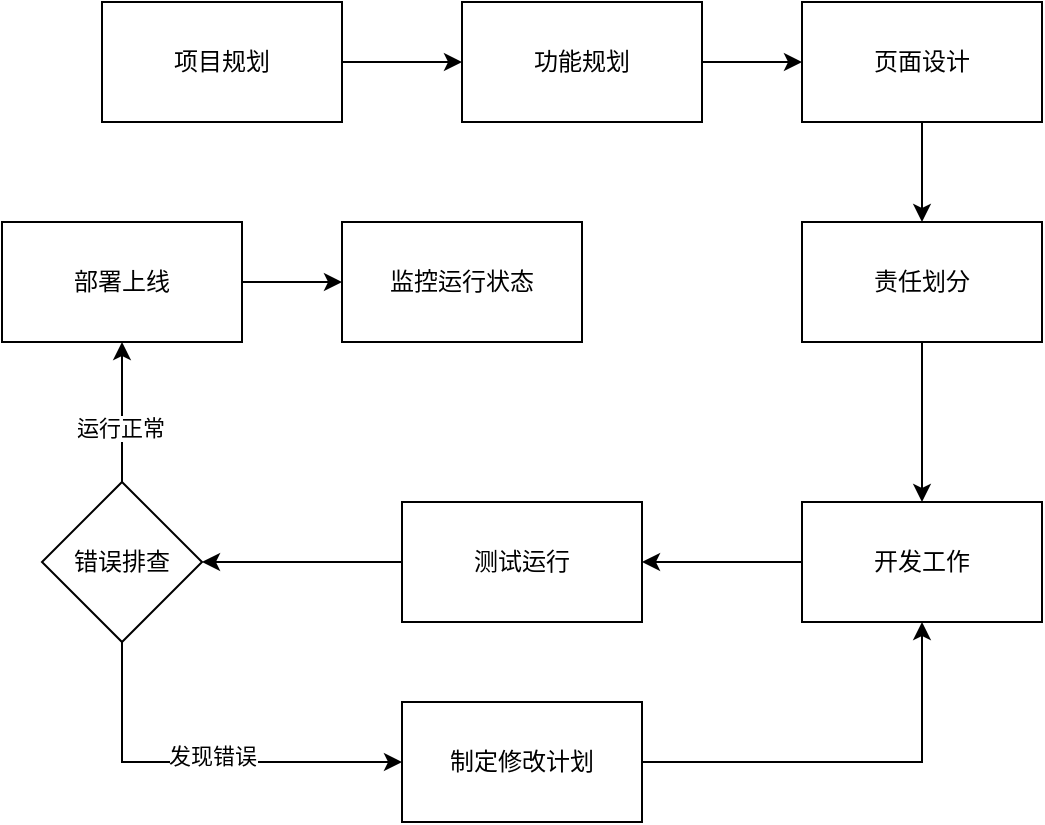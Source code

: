 <mxfile version="13.10.4" type="github">
  <diagram id="epAC4Sw8KyaGYTRE4gcv" name="第 1 页">
    <mxGraphModel dx="1278" dy="500" grid="1" gridSize="10" guides="1" tooltips="1" connect="1" arrows="1" fold="1" page="1" pageScale="1" pageWidth="827" pageHeight="1169" math="0" shadow="0">
      <root>
        <mxCell id="0" />
        <mxCell id="1" parent="0" />
        <mxCell id="M1EEBKgpfXETS7wUbJfp-3" value="" style="edgeStyle=orthogonalEdgeStyle;rounded=0;orthogonalLoop=1;jettySize=auto;html=1;" edge="1" parent="1" source="M1EEBKgpfXETS7wUbJfp-1" target="M1EEBKgpfXETS7wUbJfp-2">
          <mxGeometry relative="1" as="geometry" />
        </mxCell>
        <mxCell id="M1EEBKgpfXETS7wUbJfp-1" value="项目规划" style="rounded=0;whiteSpace=wrap;html=1;" vertex="1" parent="1">
          <mxGeometry x="150" y="70" width="120" height="60" as="geometry" />
        </mxCell>
        <mxCell id="M1EEBKgpfXETS7wUbJfp-5" value="" style="edgeStyle=orthogonalEdgeStyle;rounded=0;orthogonalLoop=1;jettySize=auto;html=1;" edge="1" parent="1" source="M1EEBKgpfXETS7wUbJfp-2" target="M1EEBKgpfXETS7wUbJfp-4">
          <mxGeometry relative="1" as="geometry" />
        </mxCell>
        <mxCell id="M1EEBKgpfXETS7wUbJfp-2" value="功能规划" style="whiteSpace=wrap;html=1;rounded=0;" vertex="1" parent="1">
          <mxGeometry x="330" y="70" width="120" height="60" as="geometry" />
        </mxCell>
        <mxCell id="M1EEBKgpfXETS7wUbJfp-7" value="" style="edgeStyle=orthogonalEdgeStyle;rounded=0;orthogonalLoop=1;jettySize=auto;html=1;" edge="1" parent="1" source="M1EEBKgpfXETS7wUbJfp-4" target="M1EEBKgpfXETS7wUbJfp-6">
          <mxGeometry relative="1" as="geometry" />
        </mxCell>
        <mxCell id="M1EEBKgpfXETS7wUbJfp-4" value="页面设计" style="whiteSpace=wrap;html=1;rounded=0;" vertex="1" parent="1">
          <mxGeometry x="500" y="70" width="120" height="60" as="geometry" />
        </mxCell>
        <mxCell id="M1EEBKgpfXETS7wUbJfp-9" value="" style="edgeStyle=orthogonalEdgeStyle;rounded=0;orthogonalLoop=1;jettySize=auto;html=1;" edge="1" parent="1" source="M1EEBKgpfXETS7wUbJfp-6" target="M1EEBKgpfXETS7wUbJfp-8">
          <mxGeometry relative="1" as="geometry" />
        </mxCell>
        <mxCell id="M1EEBKgpfXETS7wUbJfp-6" value="责任划分" style="whiteSpace=wrap;html=1;rounded=0;" vertex="1" parent="1">
          <mxGeometry x="500" y="180" width="120" height="60" as="geometry" />
        </mxCell>
        <mxCell id="M1EEBKgpfXETS7wUbJfp-11" value="" style="edgeStyle=orthogonalEdgeStyle;rounded=0;orthogonalLoop=1;jettySize=auto;html=1;" edge="1" parent="1" source="M1EEBKgpfXETS7wUbJfp-8" target="M1EEBKgpfXETS7wUbJfp-10">
          <mxGeometry relative="1" as="geometry" />
        </mxCell>
        <mxCell id="M1EEBKgpfXETS7wUbJfp-8" value="开发工作" style="whiteSpace=wrap;html=1;rounded=0;" vertex="1" parent="1">
          <mxGeometry x="500" y="320" width="120" height="60" as="geometry" />
        </mxCell>
        <mxCell id="M1EEBKgpfXETS7wUbJfp-15" value="" style="edgeStyle=orthogonalEdgeStyle;rounded=0;orthogonalLoop=1;jettySize=auto;html=1;" edge="1" parent="1" source="M1EEBKgpfXETS7wUbJfp-10" target="M1EEBKgpfXETS7wUbJfp-14">
          <mxGeometry relative="1" as="geometry" />
        </mxCell>
        <mxCell id="M1EEBKgpfXETS7wUbJfp-10" value="测试运行" style="whiteSpace=wrap;html=1;rounded=0;" vertex="1" parent="1">
          <mxGeometry x="300" y="320" width="120" height="60" as="geometry" />
        </mxCell>
        <mxCell id="M1EEBKgpfXETS7wUbJfp-22" value="" style="edgeStyle=orthogonalEdgeStyle;rounded=0;orthogonalLoop=1;jettySize=auto;html=1;" edge="1" parent="1" source="M1EEBKgpfXETS7wUbJfp-14" target="M1EEBKgpfXETS7wUbJfp-21">
          <mxGeometry relative="1" as="geometry">
            <Array as="points">
              <mxPoint x="160" y="450" />
            </Array>
          </mxGeometry>
        </mxCell>
        <mxCell id="M1EEBKgpfXETS7wUbJfp-24" value="发现错误" style="edgeLabel;html=1;align=center;verticalAlign=middle;resizable=0;points=[];" vertex="1" connectable="0" parent="M1EEBKgpfXETS7wUbJfp-22">
          <mxGeometry x="0.048" y="3" relative="1" as="geometry">
            <mxPoint as="offset" />
          </mxGeometry>
        </mxCell>
        <mxCell id="M1EEBKgpfXETS7wUbJfp-26" value="" style="edgeStyle=orthogonalEdgeStyle;rounded=0;orthogonalLoop=1;jettySize=auto;html=1;" edge="1" parent="1" source="M1EEBKgpfXETS7wUbJfp-14" target="M1EEBKgpfXETS7wUbJfp-25">
          <mxGeometry relative="1" as="geometry" />
        </mxCell>
        <mxCell id="M1EEBKgpfXETS7wUbJfp-27" value="运行正常" style="edgeLabel;html=1;align=center;verticalAlign=middle;resizable=0;points=[];" vertex="1" connectable="0" parent="M1EEBKgpfXETS7wUbJfp-26">
          <mxGeometry x="-0.209" y="1" relative="1" as="geometry">
            <mxPoint as="offset" />
          </mxGeometry>
        </mxCell>
        <mxCell id="M1EEBKgpfXETS7wUbJfp-14" value="&lt;span&gt;错误排查&lt;/span&gt;" style="rhombus;whiteSpace=wrap;html=1;rounded=0;" vertex="1" parent="1">
          <mxGeometry x="120" y="310" width="80" height="80" as="geometry" />
        </mxCell>
        <mxCell id="M1EEBKgpfXETS7wUbJfp-23" style="edgeStyle=orthogonalEdgeStyle;rounded=0;orthogonalLoop=1;jettySize=auto;html=1;entryX=0.5;entryY=1;entryDx=0;entryDy=0;" edge="1" parent="1" source="M1EEBKgpfXETS7wUbJfp-21" target="M1EEBKgpfXETS7wUbJfp-8">
          <mxGeometry relative="1" as="geometry" />
        </mxCell>
        <mxCell id="M1EEBKgpfXETS7wUbJfp-21" value="制定修改计划" style="whiteSpace=wrap;html=1;rounded=0;" vertex="1" parent="1">
          <mxGeometry x="300" y="420" width="120" height="60" as="geometry" />
        </mxCell>
        <mxCell id="M1EEBKgpfXETS7wUbJfp-30" style="edgeStyle=orthogonalEdgeStyle;rounded=0;orthogonalLoop=1;jettySize=auto;html=1;" edge="1" parent="1" source="M1EEBKgpfXETS7wUbJfp-25">
          <mxGeometry relative="1" as="geometry">
            <mxPoint x="270" y="210" as="targetPoint" />
          </mxGeometry>
        </mxCell>
        <mxCell id="M1EEBKgpfXETS7wUbJfp-25" value="部署上线" style="whiteSpace=wrap;html=1;rounded=0;" vertex="1" parent="1">
          <mxGeometry x="100" y="180" width="120" height="60" as="geometry" />
        </mxCell>
        <mxCell id="M1EEBKgpfXETS7wUbJfp-31" value="监控运行状态" style="whiteSpace=wrap;html=1;" vertex="1" parent="1">
          <mxGeometry x="270" y="180" width="120" height="60" as="geometry" />
        </mxCell>
      </root>
    </mxGraphModel>
  </diagram>
</mxfile>
